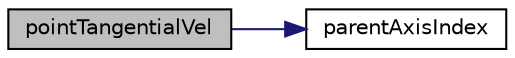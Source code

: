 digraph "pointTangentialVel"
{
 // LATEX_PDF_SIZE
  edge [fontname="Helvetica",fontsize="10",labelfontname="Helvetica",labelfontsize="10"];
  node [fontname="Helvetica",fontsize="10",shape=record];
  rankdir="LR";
  Node1 [label="pointTangentialVel",height=0.2,width=0.4,color="black", fillcolor="grey75", style="filled", fontcolor="black",tooltip="Tangential velocity at point p."];
  Node1 -> Node2 [color="midnightblue",fontsize="10",style="solid",fontname="Helvetica"];
  Node2 [label="parentAxisIndex",height=0.2,width=0.4,color="black", fillcolor="white", style="filled",URL="$classpFlow_1_1multiRotatingAxis.html#aec6973746223be429e4b60609b6fdc3a",tooltip="Return the index of parent axis."];
}
